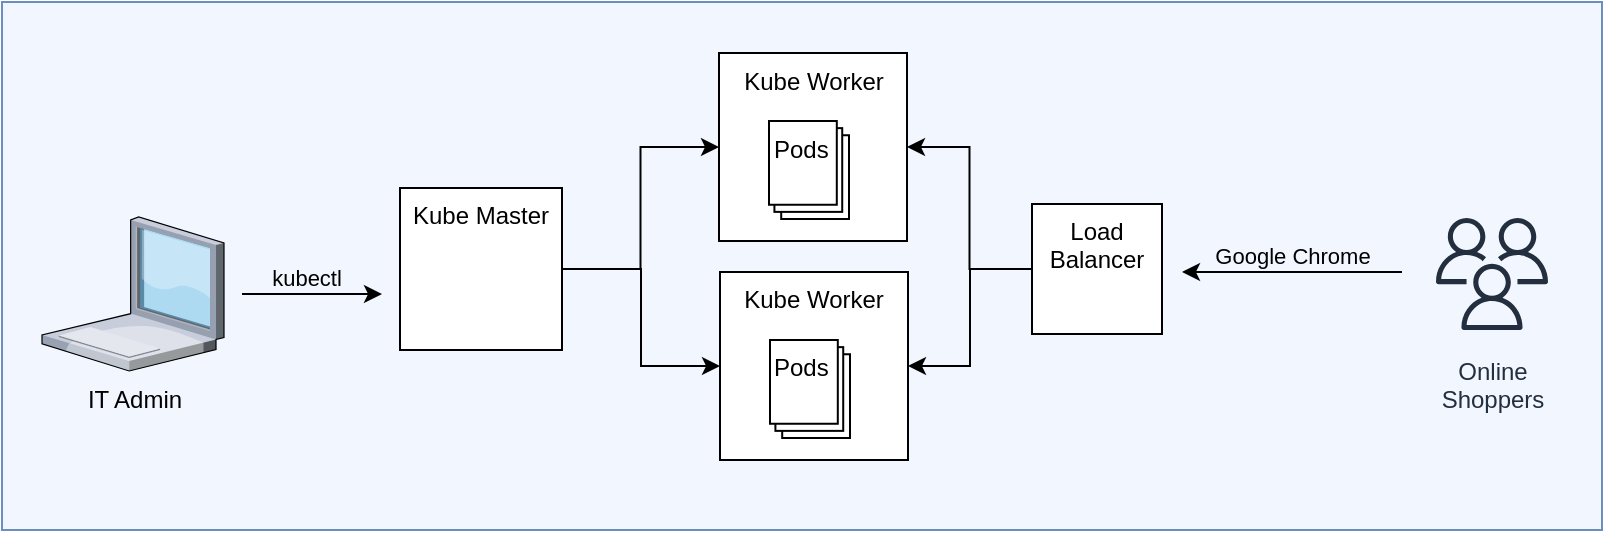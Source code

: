 <mxfile version="10.6.3" type="device"><diagram id="l_sPHhwoRQTKbp3IVFzb" name="Page-1"><mxGraphModel dx="1617" dy="447" grid="1" gridSize="10" guides="1" tooltips="1" connect="1" arrows="1" fold="1" page="1" pageScale="1" pageWidth="827" pageHeight="1169" math="0" shadow="0"><root><mxCell id="0"/><mxCell id="1" parent="0"/><mxCell id="E7cx3pcYhxLinSa3ICDx-10" value="" style="rounded=0;whiteSpace=wrap;html=1;fillColor=#F2F7FF;strokeColor=#6c8ebf;gradientColor=none;" parent="1" vertex="1"><mxGeometry x="-60" y="37" width="800" height="264" as="geometry"/></mxCell><mxCell id="vHiWWx-bXbowiHfsLFEH-54" style="edgeStyle=orthogonalEdgeStyle;rounded=0;orthogonalLoop=1;jettySize=auto;html=1;exitX=0;exitY=0.5;exitDx=0;exitDy=0;entryX=1;entryY=0.5;entryDx=0;entryDy=0;" edge="1" parent="1" source="vHiWWx-bXbowiHfsLFEH-1" target="vHiWWx-bXbowiHfsLFEH-7"><mxGeometry relative="1" as="geometry"/></mxCell><mxCell id="vHiWWx-bXbowiHfsLFEH-55" style="edgeStyle=orthogonalEdgeStyle;rounded=0;orthogonalLoop=1;jettySize=auto;html=1;exitX=0;exitY=0.5;exitDx=0;exitDy=0;entryX=1;entryY=0.5;entryDx=0;entryDy=0;" edge="1" parent="1" source="vHiWWx-bXbowiHfsLFEH-1" target="vHiWWx-bXbowiHfsLFEH-46"><mxGeometry relative="1" as="geometry"/></mxCell><mxCell id="vHiWWx-bXbowiHfsLFEH-1" value="Load Balancer&lt;br&gt;" style="whiteSpace=wrap;html=1;aspect=fixed;horizontal=1;verticalAlign=top;" vertex="1" parent="1"><mxGeometry x="455" y="138" width="65" height="65" as="geometry"/></mxCell><mxCell id="E7cx3pcYhxLinSa3ICDx-8" value="kubectl&lt;br&gt;" style="edgeStyle=orthogonalEdgeStyle;rounded=0;orthogonalLoop=1;jettySize=auto;html=1;spacingBottom=17;fontColor=#000000;labelBackgroundColor=#F2F7FF;" parent="1" edge="1"><mxGeometry x="0.2" y="-10" relative="1" as="geometry"><mxPoint x="60" y="183" as="sourcePoint"/><mxPoint x="130" y="183" as="targetPoint"/><Array as="points"><mxPoint x="120" y="183"/><mxPoint x="120" y="183"/></Array><mxPoint x="-10" y="-10" as="offset"/></mxGeometry></mxCell><mxCell id="E7cx3pcYhxLinSa3ICDx-1" value="IT Admin" style="verticalLabelPosition=bottom;aspect=fixed;html=1;verticalAlign=top;strokeColor=none;align=center;outlineConnect=0;shape=mxgraph.citrix.laptop_1;" parent="1" vertex="1"><mxGeometry x="-40" y="144.5" width="91" height="77" as="geometry"/></mxCell><mxCell id="E7cx3pcYhxLinSa3ICDx-5" value="Online&lt;br&gt;Shoppers&lt;br&gt;&lt;br&gt;" style="outlineConnect=0;fontColor=#232F3E;gradientColor=none;strokeColor=#232F3E;fillColor=#F2F7FF;dashed=0;verticalLabelPosition=bottom;verticalAlign=top;align=center;html=1;fontSize=12;fontStyle=0;aspect=fixed;shape=mxgraph.aws4.resourceIcon;resIcon=mxgraph.aws4.users;labelBackgroundColor=none;" parent="1" vertex="1"><mxGeometry x="650" y="138" width="70" height="70" as="geometry"/></mxCell><mxCell id="E7cx3pcYhxLinSa3ICDx-9" value="Google Chrome&lt;br&gt;" style="endArrow=classic;html=1;spacingBottom=17;labelBackgroundColor=#F2F7FF;" parent="1" edge="1"><mxGeometry width="50" height="50" relative="1" as="geometry"><mxPoint x="640" y="172" as="sourcePoint"/><mxPoint x="530" y="172" as="targetPoint"/></mxGeometry></mxCell><mxCell id="vHiWWx-bXbowiHfsLFEH-52" style="edgeStyle=orthogonalEdgeStyle;rounded=0;orthogonalLoop=1;jettySize=auto;html=1;exitX=1;exitY=0.5;exitDx=0;exitDy=0;" edge="1" parent="1" source="vHiWWx-bXbowiHfsLFEH-6" target="vHiWWx-bXbowiHfsLFEH-7"><mxGeometry relative="1" as="geometry"/></mxCell><mxCell id="vHiWWx-bXbowiHfsLFEH-53" style="edgeStyle=orthogonalEdgeStyle;rounded=0;orthogonalLoop=1;jettySize=auto;html=1;exitX=1;exitY=0.5;exitDx=0;exitDy=0;entryX=0;entryY=0.5;entryDx=0;entryDy=0;" edge="1" parent="1" source="vHiWWx-bXbowiHfsLFEH-6" target="vHiWWx-bXbowiHfsLFEH-46"><mxGeometry relative="1" as="geometry"/></mxCell><mxCell id="vHiWWx-bXbowiHfsLFEH-6" value="Kube Master&lt;br&gt;" style="whiteSpace=wrap;html=1;aspect=fixed;horizontal=1;verticalAlign=top;" vertex="1" parent="1"><mxGeometry x="139" y="130" width="81" height="81" as="geometry"/></mxCell><mxCell id="vHiWWx-bXbowiHfsLFEH-33" value="" style="group" vertex="1" connectable="0" parent="1"><mxGeometry x="298.5" y="62.5" width="94" height="94" as="geometry"/></mxCell><mxCell id="vHiWWx-bXbowiHfsLFEH-30" value="" style="group" vertex="1" connectable="0" parent="vHiWWx-bXbowiHfsLFEH-33"><mxGeometry width="94" height="94" as="geometry"/></mxCell><mxCell id="vHiWWx-bXbowiHfsLFEH-27" value="" style="group" vertex="1" connectable="0" parent="vHiWWx-bXbowiHfsLFEH-30"><mxGeometry width="94" height="94" as="geometry"/></mxCell><mxCell id="vHiWWx-bXbowiHfsLFEH-7" value="Kube Worker&lt;br&gt;" style="whiteSpace=wrap;html=1;aspect=fixed;horizontal=1;verticalAlign=top;" vertex="1" parent="vHiWWx-bXbowiHfsLFEH-27"><mxGeometry width="94" height="94" as="geometry"/></mxCell><mxCell id="vHiWWx-bXbowiHfsLFEH-26" value="" style="group" vertex="1" connectable="0" parent="vHiWWx-bXbowiHfsLFEH-27"><mxGeometry x="25" y="34" width="40" height="49" as="geometry"/></mxCell><mxCell id="vHiWWx-bXbowiHfsLFEH-24" value="" style="group" vertex="1" connectable="0" parent="vHiWWx-bXbowiHfsLFEH-26"><mxGeometry width="40" height="49" as="geometry"/></mxCell><mxCell id="vHiWWx-bXbowiHfsLFEH-23" value="Pods&lt;br&gt;" style="rounded=0;whiteSpace=wrap;html=1;align=left;verticalAlign=top;" vertex="1" parent="vHiWWx-bXbowiHfsLFEH-24"><mxGeometry x="6.102" y="7.127" width="33.898" height="41.873" as="geometry"/></mxCell><mxCell id="vHiWWx-bXbowiHfsLFEH-22" value="Pods&lt;br&gt;" style="rounded=0;whiteSpace=wrap;html=1;align=left;verticalAlign=top;" vertex="1" parent="vHiWWx-bXbowiHfsLFEH-24"><mxGeometry x="2.712" y="3.564" width="33.898" height="41.873" as="geometry"/></mxCell><mxCell id="vHiWWx-bXbowiHfsLFEH-21" value="Pods&lt;br&gt;" style="rounded=0;whiteSpace=wrap;html=1;align=left;verticalAlign=top;" vertex="1" parent="vHiWWx-bXbowiHfsLFEH-24"><mxGeometry width="33.898" height="41.873" as="geometry"/></mxCell><mxCell id="vHiWWx-bXbowiHfsLFEH-43" value="" style="group" vertex="1" connectable="0" parent="1"><mxGeometry x="299" y="172" width="94" height="94" as="geometry"/></mxCell><mxCell id="vHiWWx-bXbowiHfsLFEH-44" value="" style="group" vertex="1" connectable="0" parent="vHiWWx-bXbowiHfsLFEH-43"><mxGeometry width="94" height="94" as="geometry"/></mxCell><mxCell id="vHiWWx-bXbowiHfsLFEH-45" value="" style="group" vertex="1" connectable="0" parent="vHiWWx-bXbowiHfsLFEH-44"><mxGeometry width="94" height="94" as="geometry"/></mxCell><mxCell id="vHiWWx-bXbowiHfsLFEH-46" value="Kube Worker&lt;br&gt;" style="whiteSpace=wrap;html=1;aspect=fixed;horizontal=1;verticalAlign=top;" vertex="1" parent="vHiWWx-bXbowiHfsLFEH-45"><mxGeometry width="94" height="94" as="geometry"/></mxCell><mxCell id="vHiWWx-bXbowiHfsLFEH-47" value="" style="group" vertex="1" connectable="0" parent="vHiWWx-bXbowiHfsLFEH-45"><mxGeometry x="25" y="34" width="40" height="49" as="geometry"/></mxCell><mxCell id="vHiWWx-bXbowiHfsLFEH-48" value="" style="group" vertex="1" connectable="0" parent="vHiWWx-bXbowiHfsLFEH-47"><mxGeometry width="40" height="49" as="geometry"/></mxCell><mxCell id="vHiWWx-bXbowiHfsLFEH-49" value="Pods&lt;br&gt;" style="rounded=0;whiteSpace=wrap;html=1;align=left;verticalAlign=top;" vertex="1" parent="vHiWWx-bXbowiHfsLFEH-48"><mxGeometry x="6.102" y="7.127" width="33.898" height="41.873" as="geometry"/></mxCell><mxCell id="vHiWWx-bXbowiHfsLFEH-50" value="Pods&lt;br&gt;" style="rounded=0;whiteSpace=wrap;html=1;align=left;verticalAlign=top;" vertex="1" parent="vHiWWx-bXbowiHfsLFEH-48"><mxGeometry x="2.712" y="3.564" width="33.898" height="41.873" as="geometry"/></mxCell><mxCell id="vHiWWx-bXbowiHfsLFEH-51" value="Pods&lt;br&gt;" style="rounded=0;whiteSpace=wrap;html=1;align=left;verticalAlign=top;" vertex="1" parent="vHiWWx-bXbowiHfsLFEH-48"><mxGeometry width="33.898" height="41.873" as="geometry"/></mxCell></root></mxGraphModel></diagram></mxfile>